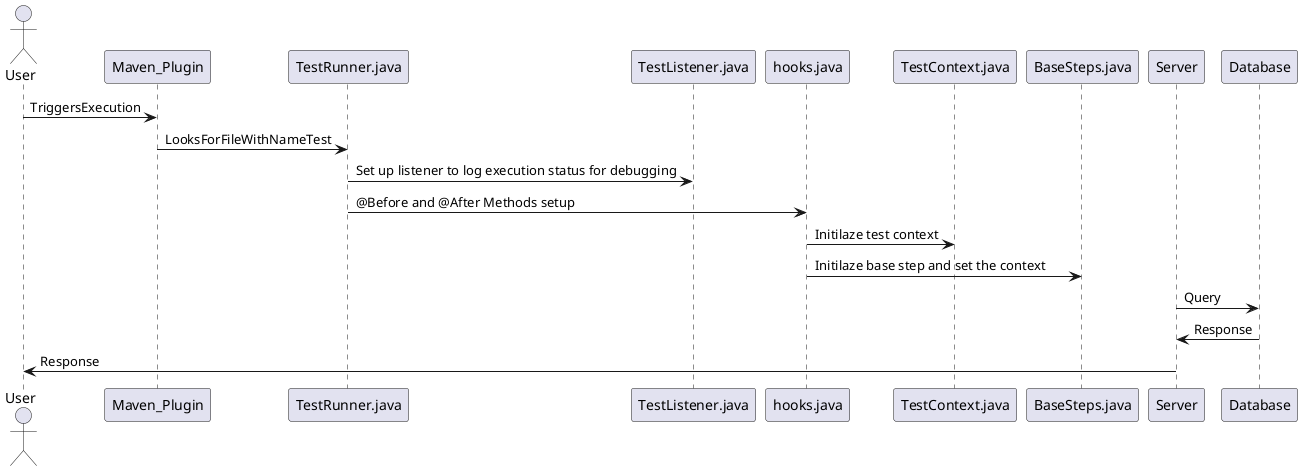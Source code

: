@startuml
actor User
User -> Maven_Plugin: TriggersExecution
Maven_Plugin -> TestRunner.java: LooksForFileWithNameTest
TestRunner.java -> TestListener.java: Set up listener to log execution status for debugging
TestRunner.java -> hooks.java: @Before and @After Methods setup
hooks.java ->TestContext.java: Initilaze test context
hooks.java ->BaseSteps.java: Initilaze base step and set the context
Server -> Database: Query
Database -> Server: Response
Server -> User: Response
@enduml

